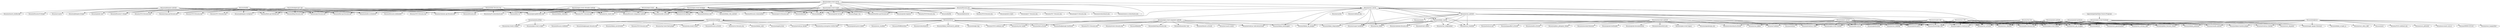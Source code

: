 digraph G {
"fossasia/meilix" -> "fossasia/blog.fossasia.org"
"fossasia/meilix" -> "fossasia/phimpme-wordpress"
"fossasia/meilix" -> "fossasia/api.fossasia.net"
"fossasia/meilix" -> "fossasia/meilix-systemlock"
"fossasia/meilix" -> "fossasia/2010.fossasia.org"
"fossasia/meilix" -> "fossasia/2014.fossasia.org"
"fossasia/meilix" -> "fossasia/fossasia11-drupal"
"fossasia/meilix" -> "fossasia/pslab-case"
"fossasia/meilix" -> "fossasia/common.api.fossasia.net"
"fossasia/meilix" -> "fossasia/feed.api.freifunk.net"
"fossasia/meilix" -> "fossasia/feed.api.fossasia.net"
"fossasia/meilix" -> "fossasia/phimpme-drupal"
"fossasia/meilix" -> "fossasia/2015.fossasia.org"
"fossasia/meilix" -> "fossasia/perspektive89.com"
"fossasia/meilix" -> "fossasia/cmap.api.fossasia.net"
"fossasia/neurolab-android" -> "fossasia/techcul.org"
"fossasia/neurolab-android" -> "fossasia/jugaadfest-artwork"
"fossasia/neurolab-android" -> "fossasia/meilix-artwork"
"fossasia/neurolab-android" -> "fossasia/sphinx_phimpme_theme"
"fossasia/neurolab-android" -> "fossasia/neurolab-firmware"
"fossasia/neurolab-android" -> "fossasia/pslab-bootloader"
"fossasia/neurolab-android" -> "fossasia/pslab-documentation"
"fossasia/neurolab-android" -> "fossasia/susi_gassistantbot"
"fossasia/neurolab-android" -> "fossasia/susi_cortana_skill"
"fossasia/neurolab-android" -> "fossasia/sciencetech.asia"
"fossasia/neurolab-android" -> "fossasia/sphinx_fossasia_theme"
"fossasia/neurolab-android" -> "fossasia/open-event-legacy"
"fossasia/neurolab-android" -> "fossasia/loklak_publisher"
"fossasia/neurolab-android" -> "fossasia/loklak-timeline-plugin"
"fossasia/neurolab-android" -> "fossasia/opendesign.asia"
"fossasia/labs.fossasia.org" -> "fossasia/2011.fossasia.org"
"fossasia/labs.fossasia.org" -> "fossasia/fossasia.net"
"fossasia/labs.fossasia.org" -> "fossasia/fossasia-nodemailer"
"fossasia/labs.fossasia.org" -> "fossasia/gci14.fossasia.org"
"fossasia/labs.fossasia.org" -> "fossasia/foss.vn"
"fossasia/labs.fossasia.org" -> "fossasia/perspektive89.com"
"fossasia/labs.fossasia.org" -> "fossasia/2023.fossasia.org"
"fossasia/labs.fossasia.org" -> "fossasia/yaydoc-artwork"
"fossasia/labs.fossasia.org" -> "fossasia/feed.api.fossasia.net"
"fossasia/labs.fossasia.org" -> "fossasia/blog.fossasia.org"
"fossasia/labs.fossasia.org" -> "fossasia/sg18.sciencehack.asia"
"fossasia/labs.fossasia.org" -> "fossasia/susi_smart_box"
"fossasia/labs.fossasia.org" -> "fossasia/common.api.fossasia.net"
"fossasia/labs.fossasia.org" -> "fossasia/feed.api.freifunk.net"
"fossasia/labs.fossasia.org" -> "fossasia/fossasia-communities"
"fossasia/badgemagic-app" -> "fossasia/blog.fossasia.org"
"fossasia/badgemagic-app" -> "fossasia/api.fossasia.net"
"fossasia/badgemagic-app" -> "fossasia/phimpme-wordpress"
"fossasia/badgemagic-app" -> "fossasia/2014.fossasia.org"
"fossasia/badgemagic-app" -> "fossasia/2010.fossasia.org"
"fossasia/badgemagic-app" -> "fossasia/2015.fossasia.org"
"fossasia/badgemagic-app" -> "fossasia/common.api.fossasia.net"
"fossasia/badgemagic-app" -> "fossasia/feed.api.fossasia.net"
"fossasia/badgemagic-app" -> "fossasia/yaydoc-artwork"
"fossasia/badgemagic-app" -> "fossasia/feed.api.freifunk.net"
"fossasia/badgemagic-app" -> "fossasia/cmap.api.fossasia.net"
"fossasia/badgemagic-app" -> "fossasia/susi_smart_box"
"fossasia/badgemagic-app" -> "fossasia/perspektive89.com"
"fossasia/badgemagic-app" -> "fossasia/meilix-systemlock"
"fossasia/badgemagic-app" -> "fossasia/fossasia11-drupal"
"fossasia/open-event" -> "fossasia/circle-knitting"
"fossasia/open-event" -> "fossasia/yaydoc-artwork"
"fossasia/open-event" -> "fossasia/knitpat"
"fossasia/open-event" -> "fossasia/knitweb"
"fossasia/open-event" -> "fossasia/susi_smart_box"
"fossasia/open-event" -> "fossasia/hotelxoai.com"
"fossasia/open-event" -> "fossasia/timeline.api.fossasia.net"
"fossasia/open-event" -> "fossasia/fossasia-companion-android"
"fossasia/open-event" -> "fossasia/pslab-expeyes"
"fossasia/open-event" -> "fossasia/feed.api.fossasia.net"
"fossasia/open-event" -> "fossasia/common.api.fossasia.net"
"fossasia/open-event" -> "fossasia/perspektive89.com"
"fossasia/open-event" -> "fossasia/2011.fossasia.org"
"fossasia/open-event" -> "fossasia/api.fossasia.net"
"fossasia/open-event" -> "fossasia/cmap.api.fossasia.net"
"fossasia/open-event-server" -> "fossasia/open-event-wsgen"
"fossasia/open-event-server" -> "fossasia/susi_server"
"fossasia/open-event-server" -> "fossasia/loklak_search"
"fossasia/open-event-server" -> "fossasia/flappy-svg"
"fossasia/open-event-server" -> "fossasia/knitpat"
"fossasia/open-event-server" -> "fossasia/pslab-desktop"
"fossasia/open-event-server" -> "fossasia/knitweb"
"fossasia/open-event-server" -> "fossasia/pslab-expeyes"
"fossasia/open-event-server" -> "fossasia/open-event-droidgen"
"fossasia/open-event-server" -> "fossasia/yaydoc-artwork"
"fossasia/open-event-server" -> "fossasia/meilix-systemlock"
"fossasia/open-event-server" -> "fossasia/knitlib"
"fossasia/open-event-server" -> "fossasia/perspektive89.com"
"fossasia/open-event-server" -> "fossasia/open-event"
"fossasia/open-event-server" -> "fossasia/timeline.api.fossasia.net"
"fossasia/open-event-wsgen" -> "fossasia/flappy-svg"
"fossasia/open-event-wsgen" -> "fossasia/knitpat"
"fossasia/open-event-wsgen" -> "fossasia/knitweb"
"fossasia/open-event-wsgen" -> "fossasia/pslab-expeyes"
"fossasia/open-event-wsgen" -> "fossasia/yaydoc-artwork"
"fossasia/open-event-wsgen" -> "fossasia/timeline.api.fossasia.net"
"fossasia/open-event-wsgen" -> "fossasia/circle-knitting"
"fossasia/open-event-wsgen" -> "fossasia/knitlib"
"fossasia/open-event-wsgen" -> "fossasia/perspektive89.com"
"fossasia/open-event-wsgen" -> "fossasia/pslab-test-jig"
"fossasia/open-event-wsgen" -> "fossasia/meilix-systemlock"
"fossasia/open-event-wsgen" -> "fossasia/hotelxoai.com"
"fossasia/open-event-wsgen" -> "fossasia/2018.fossasia.org"
"fossasia/open-event-wsgen" -> "fossasia/susi_smart_box"
"fossasia/open-event-wsgen" -> "fossasia/knitserver"
"fossasia/open-event-attendee-android" -> "fossasia/circle-knitting"
"fossasia/open-event-attendee-android" -> "fossasia/yaydoc-artwork"
"fossasia/open-event-attendee-android" -> "fossasia/susi_smart_box"
"fossasia/open-event-attendee-android" -> "fossasia/perspektive89.com"
"fossasia/open-event-attendee-android" -> "fossasia/fossasia-companion-android"
"fossasia/open-event-attendee-android" -> "fossasia/hotelxoai.com"
"fossasia/open-event-attendee-android" -> "fossasia/2011.fossasia.org"
"fossasia/open-event-attendee-android" -> "fossasia/knitpat"
"fossasia/open-event-attendee-android" -> "fossasia/feed.api.freifunk.net"
"fossasia/open-event-attendee-android" -> "fossasia/blog.fossasia.org"
"fossasia/open-event-attendee-android" -> "fossasia/loklak_webclient"
"fossasia/open-event-attendee-android" -> "fossasia/sg18.sciencehack.asia"
"fossasia/open-event-attendee-android" -> "fossasia/foss.vn"
"fossasia/open-event-attendee-android" -> "fossasia/pslab-test-jig"
"fossasia/open-event-attendee-android" -> "fossasia/common.api.fossasia.net"
"fossasia/open-event-droidgen" -> "fossasia/knitpat"
"fossasia/open-event-droidgen" -> "fossasia/knitweb"
"fossasia/open-event-droidgen" -> "fossasia/yaydoc-artwork"
"fossasia/open-event-droidgen" -> "fossasia/circle-knitting"
"fossasia/open-event-droidgen" -> "fossasia/flappy-svg"
"fossasia/open-event-droidgen" -> "fossasia/meilix-systemlock"
"fossasia/open-event-droidgen" -> "fossasia/perspektive89.com"
"fossasia/open-event-droidgen" -> "fossasia/pslab-expeyes"
"fossasia/open-event-droidgen" -> "fossasia/feed.api.fossasia.net"
"fossasia/open-event-droidgen" -> "fossasia/fossasia-companion-android"
"fossasia/open-event-droidgen" -> "fossasia/timeline.api.fossasia.net"
"fossasia/open-event-droidgen" -> "fossasia/loklak_wok_android"
"fossasia/open-event-droidgen" -> "fossasia/2011.fossasia.org"
"fossasia/open-event-droidgen" -> "fossasia/hotelxoai.com"
"fossasia/open-event-droidgen" -> "fossasia/api.fossasia.net"
"fossasia/fossasia.org" -> "fossasia/2016.fossasia.org"
"fossasia/fossasia.org" -> "fossasia/pslab-scripts"
"fossasia/fossasia.org" -> "fossasia/gci17.fossasia.org"
"fossasia/fossasia.org" -> "fossasia/2017.fossasia.org"
"fossasia/fossasia.org" -> "fossasia/pslab-test-jig"
"fossasia/fossasia.org" -> "fossasia/knitserver"
"fossasia/fossasia.org" -> "fossasia/fossasia-communities"
"fossasia/fossasia.org" -> "fossasia/timeline.api.fossasia.net"
"fossasia/fossasia.org" -> "fossasia/gci14.fossasia.org"
"fossasia/fossasia.org" -> "fossasia/gci15.fossasia.org"
"fossasia/fossasia.org" -> "fossasia/pslab-expeyes"
"fossasia/fossasia.org" -> "fossasia/yaydoc-artwork"
"fossasia/fossasia.org" -> "fossasia/sciencehack.asia"
"fossasia/fossasia.org" -> "fossasia/unesco.sciencehack.asia"
"fossasia/fossasia.org" -> "fossasia/knitpat"
"tapaswenipathak/Open-Source-Programs" -> "fossasia/open-event-frontend" ["e"=1]
"fossasia/phimpme-android" -> "fossasia/phimpme-drupal"
"fossasia/phimpme-android" -> "fossasia/meilix-systemlock"
"fossasia/phimpme-android" -> "fossasia/pslab-case"
"fossasia/phimpme-android" -> "fossasia/x-mario"
"fossasia/phimpme-android" -> "fossasia/xmario_buildscript"
"fossasia/phimpme-android" -> "fossasia/fossasia11-drupal"
"fossasia/phimpme-android" -> "fossasia/blog.fossasia.org"
"fossasia/phimpme-android" -> "fossasia/cmap.api.fossasia.net"
"fossasia/phimpme-android" -> "fossasia/api.fossasia.net"
"fossasia/phimpme-android" -> "fossasia/fossasia10-drupal"
"fossasia/phimpme-android" -> "fossasia/2011.fossasia.org"
"fossasia/phimpme-android" -> "fossasia/feed.api.freifunk.net"
"fossasia/phimpme-android" -> "fossasia/feed.api.fossasia.net"
"fossasia/phimpme-android" -> "fossasia/2014.fossasia.org"
"fossasia/phimpme-android" -> "fossasia/perspektive89.com"
"fossasia/pslab-python" -> "fossasia/wp-recent-tweet"
"fossasia/pslab-python" -> "fossasia/wp-tweets-widget"
"fossasia/pslab-python" -> "fossasia/open-event-scripts"
"fossasia/pslab-desktop" -> "fossasia/wp-recent-tweet"
"fossasia/pslab-desktop" -> "fossasia/open-event-scripts"
"fossasia/pslab-desktop" -> "fossasia/wp-tweet-feed-plugin"
"fossasia/pslab-desktop" -> "fossasia/pslab-grove-shield"
"fossasia/pslab-desktop" -> "fossasia/wp-tweets-widget"
"fossasia/pslab-desktop" -> "fossasia/fossasia-artwork"
"fossasia/pslab-desktop" -> "fossasia/coc.fossasia.org"
"fossasia/pslab-desktop" -> "fossasia/eventyay-docker"
"fossasia/pslab-desktop" -> "fossasia/wp-accesspress-twitter-feed"
"fossasia/pslab-desktop" -> "fossasia/loklak_walls"
"fossasia/pslab-desktop" -> "fossasia/engelsystem"
"fossasia/pslab-desktop" -> "fossasia/fossasia-webfeeds"
"fossasia/pslab-desktop" -> "fossasia/badgemagic.fossasia.org"
"fossasia/pslab-desktop" -> "fossasia/loklak_movietweets"
"fossasia/pslab-desktop" -> "fossasia/2020.fossasia.org"
"fossasia/open-event-organizer-android" -> "fossasia/lxlauncher-vala"
"fossasia/open-event-organizer-android" -> "fossasia/x-mario-center"
"fossasia/open-event-organizer-android" -> "fossasia/2013.fossasia.org"
"fossasia/open-event-organizer-android" -> "fossasia/events.fossasia.org"
"fossasia/open-event-organizer-android" -> "fossasia/KikiAuth"
"fossasia/open-event-organizer-android" -> "fossasia/knitting.fossasia.org"
"fossasia/open-event-organizer-android" -> "fossasia/lxde-artwork"
"fossasia/open-event-organizer-android" -> "fossasia/loklak_heatmapper"
"fossasia/open-event-organizer-android" -> "fossasia/eventyay-talk-downstream"
"fossasia/open-event-organizer-android" -> "fossasia/loklak_telegrambot"
"fossasia/open-event-organizer-android" -> "fossasia/2018.codeheat.org"
"fossasia/open-event-organizer-android" -> "fossasia/lubuntu-artwork"
"fossasia/open-event-organizer-android" -> "fossasia/wp-dev-buddy"
"fossasia/open-event-organizer-android" -> "fossasia/dev.susi.ai"
"fossasia/open-event-organizer-android" -> "fossasia/badgemagic-hardware"
"fossasia/susi_server" -> "fossasia/loklak_search"
"fossasia/susi_server" -> "fossasia/susi_android"
"fossasia/susi_server" -> "fossasia/susper-backbone"
"fossasia/susi_server" -> "fossasia/loklak_telegrambot"
"fossasia/susi_server" -> "fossasia/pslab-desktop"
"fossasia/susi_server" -> "fossasia/yaydoc"
"fossasia/susi_server" -> "fossasia/susi_fbbot"
"fossasia/susi_server" -> "fossasia/loklak_heatmapper"
"fossasia/susi_server" -> "fossasia/Codeheat"
"fossasia/susi_server" -> "fossasia/green-park-2"
"fossasia/susi_server" -> "fossasia/susi_tweetbot"
"fossasia/susi_server" -> "fossasia/codeheat.org"
"fossasia/susi_server" -> "fossasia/loklak_wp_plugins"
"fossasia/susi_server" -> "fossasia/susi_artwork"
"fossasia/susi_server" -> "fossasia/lxde-artwork"
"fossasia/loklak_search" -> "fossasia/susper-backbone"
"fossasia/loklak_search" -> "fossasia/susi_fbbot"
"fossasia/loklak_search" -> "fossasia/susi_telegrambot"
"fossasia/loklak_search" -> "fossasia/loklak_telegrambot"
"fossasia/loklak_search" -> "fossasia/Codeheat"
"fossasia/loklak_search" -> "fossasia/green-park-2"
"fossasia/loklak_search" -> "fossasia/dev.susi.ai"
"fossasia/loklak_search" -> "fossasia/calendar.fossasia.org"
"fossasia/loklak_search" -> "fossasia/susi_tweetbot"
"fossasia/loklak_search" -> "fossasia/eventyay-talk-downstream"
"fossasia/loklak_search" -> "fossasia/open-event-checkin"
"fossasia/loklak_search" -> "fossasia/event-collect"
"fossasia/loklak_search" -> "fossasia/loklak_wp_plugins"
"fossasia/loklak_search" -> "fossasia/eventyay-video"
"fossasia/loklak_search" -> "fossasia/fossbridge.com"
"fossasia/susi_android" -> "fossasia/susi_server"
"fossasia/susi_android" -> "fossasia/loklak_search"
"fossasia/susi_android" -> "fossasia/calendar.fossasia.org"
"fossasia/susi_android" -> "fossasia/susi_artwork"
"fossasia/susi_android" -> "fossasia/susper-backbone"
"fossasia/susi_android" -> "fossasia/sciencehack-artwork"
"fossasia/susi_android" -> "fossasia/susi_kikbot"
"fossasia/susi_android" -> "fossasia/susi_telegrambot"
"fossasia/susi_android" -> "fossasia/susi_tweetbot"
"fossasia/susi_android" -> "fossasia/Codeheat"
"fossasia/susi_android" -> "fossasia/susi_fbbot"
"fossasia/susi_android" -> "fossasia/dev.susi.ai"
"fossasia/susi_android" -> "fossasia/searss"
"fossasia/susi_android" -> "fossasia/fossbridge.com"
"fossasia/susi_android" -> "fossasia/green-park-2"
"fossasia/susi.ai" -> "fossasia/susi_slackbot"
"fossasia/susi.ai" -> "fossasia/wp-dev-buddy"
"fossasia/susi.ai" -> "fossasia/AYABInterface"
"fossasia/susi.ai" -> "fossasia/sciencehack.in"
"fossasia/susi.ai" -> "fossasia/loklak_tweetsearch_android"
"fossasia/susi.ai" -> "fossasia/2018.codeheat.org"
"fossasia/susi.ai" -> "fossasia/badgemagic-hardware"
"fossasia/susi.ai" -> "fossasia/loklak_wp_plugins"
"fossasia/susi.ai" -> "fossasia/eventyay-talk-downstream"
"fossasia/susi.ai" -> "fossasia/wp-accesspress-twitter-feed"
"fossasia/susi.ai" -> "fossasia/eventyay-docker"
"fossasia/susi.ai" -> "fossasia/lxde-artwork"
"fossasia/susi.ai" -> "fossasia/pslab-grove-shield"
"fossasia/susi.ai" -> "fossasia/wp-recent-tweet"
"fossasia/susi.ai" -> "fossasia/badge-tmp"
"fossasia/query-server" -> "fossasia/green-park-2"
"fossasia/query-server" -> "fossasia/Codeheat"
"fossasia/query-server" -> "fossasia/dev.susi.ai"
"fossasia/query-server" -> "fossasia/eventyay-video"
"fossasia/query-server" -> "fossasia/tofsims"
"fossasia/query-server" -> "fossasia/fossbridge.com"
"fossasia/query-server" -> "fossasia/susi_artwork"
"fossasia/query-server" -> "fossasia/open-event-checkin"
"fossasia/query-server" -> "fossasia/jobs.fossasia.org"
"fossasia/query-server" -> "fossasia/susi_tweetbot"
"fossasia/query-server" -> "fossasia/susi_api_wrapper"
"fossasia/query-server" -> "fossasia/susi_desktop"
"fossasia/query-server" -> "fossasia/sciencehack-artwork"
"fossasia/query-server" -> "fossasia/susi_viberbot"
"fossasia/query-server" -> "fossasia/susi_kikbot"
"fossasia/susper.com" -> "fossasia/green-park-2"
"fossasia/susper.com" -> "fossasia/jobs.fossasia.org"
"fossasia/susper.com" -> "fossasia/geolocation"
"fossasia/susper.com" -> "fossasia/support.eventyay.com"
"fossasia/susper.com" -> "fossasia/susi_desktop"
"fossasia/susper.com" -> "fossasia/fossbridge.com"
"fossasia/susper.com" -> "fossasia/asksusi"
"fossasia/susper.com" -> "fossasia/dev.susi.ai"
"fossasia/susper.com" -> "fossasia/susi_viberbot"
"fossasia/susper.com" -> "fossasia/susi_artwork"
"fossasia/susper.com" -> "fossasia/open-event-checkin"
"fossasia/susper.com" -> "fossasia/open-event-theme"
"fossasia/susper.com" -> "fossasia/Codeheat"
"fossasia/susper.com" -> "fossasia/eventyay-video"
"fossasia/susper.com" -> "fossasia/connfa-android"
"fossasia/star-me" -> "fossasia/jobs.fossasia.org"
"fossasia/star-me" -> "fossasia/green-park-2"
"fossasia/star-me" -> "fossasia/dev.susi.ai"
"fossasia/star-me" -> "fossasia/susi_viberbot"
"fossasia/star-me" -> "fossasia/susi_api_wrapper"
"fossasia/star-me" -> "fossasia/sphinx_fossasia_theme"
"fossasia/star-me" -> "fossasia/asksusi"
"fossasia/star-me" -> "fossasia/open-event-theme"
"fossasia/star-me" -> "fossasia/susi_cortana_skill"
"fossasia/star-me" -> "fossasia/fossbridge.com"
"fossasia/star-me" -> "fossasia/open-event-checkin"
"fossasia/star-me" -> "fossasia/loklak_publisher"
"fossasia/star-me" -> "fossasia/susi_artwork"
"fossasia/star-me" -> "fossasia/eventyay-video"
"fossasia/star-me" -> "fossasia/connfa-android"
"fossasia/susi_iOS" -> "fossasia/green-park-2"
"fossasia/susi_iOS" -> "fossasia/susi_viberbot"
"fossasia/susi_iOS" -> "fossasia/jobs.fossasia.org"
"fossasia/susi_iOS" -> "fossasia/susi_api_wrapper"
"fossasia/susi_iOS" -> "fossasia/fossbridge.com"
"fossasia/susi_iOS" -> "fossasia/asksusi"
"fossasia/susi_iOS" -> "fossasia/susi_artwork"
"fossasia/susi_iOS" -> "fossasia/dev.susi.ai"
"fossasia/susi_iOS" -> "fossasia/open-event-checkin"
"fossasia/susi_iOS" -> "fossasia/geolocation"
"fossasia/susi_iOS" -> "fossasia/open-event-theme"
"fossasia/susi_iOS" -> "fossasia/support.eventyay.com"
"fossasia/susi_iOS" -> "fossasia/susi_desktop"
"fossasia/susi_iOS" -> "fossasia/eventyay-video"
"fossasia/susi_iOS" -> "fossasia/susi_cortana_skill"
"fossasia/pslab-hardware" -> "fossasia/jobs.fossasia.org"
"fossasia/pslab-hardware" -> "fossasia/green-park-2"
"fossasia/pslab-hardware" -> "fossasia/susi_viberbot"
"fossasia/pslab-hardware" -> "fossasia/dev.susi.ai"
"fossasia/pslab-hardware" -> "fossasia/fossbridge.com"
"fossasia/pslab-hardware" -> "fossasia/asksusi"
"fossasia/pslab-hardware" -> "fossasia/open-event-theme"
"fossasia/pslab-hardware" -> "fossasia/connfa-android"
"fossasia/pslab-hardware" -> "fossasia/susi_api_wrapper"
"fossasia/pslab-hardware" -> "fossasia/sphinx_fossasia_theme"
"fossasia/pslab-hardware" -> "fossasia/loklak_publisher"
"fossasia/pslab-hardware" -> "fossasia/susi_cortana_skill"
"fossasia/pslab-hardware" -> "fossasia/susi_skypebot"
"fossasia/pslab-hardware" -> "fossasia/susi_artwork"
"fossasia/pslab-hardware" -> "fossasia/loklak-timeline-plugin"
"fossasia/pslab-android" -> "fossasia/jobs.fossasia.org"
"fossasia/pslab-android" -> "fossasia/susi_viberbot"
"fossasia/pslab-android" -> "fossasia/green-park-2"
"fossasia/pslab-android" -> "fossasia/dev.susi.ai"
"fossasia/pslab-android" -> "fossasia/susi_api_wrapper"
"fossasia/pslab-android" -> "fossasia/connfa-android"
"fossasia/pslab-android" -> "fossasia/susi_cortana_skill"
"fossasia/pslab-android" -> "fossasia/fossbridge.com"
"fossasia/pslab-android" -> "fossasia/asksusi"
"fossasia/pslab-android" -> "fossasia/susi_artwork"
"fossasia/pslab-android" -> "fossasia/susi_desktop"
"fossasia/pslab-android" -> "fossasia/sphinx_fossasia_theme"
"fossasia/pslab-android" -> "fossasia/magic-epaper-firmware"
"fossasia/pslab-android" -> "fossasia/eventyay-checkin"
"fossasia/pslab-android" -> "fossasia/loklak_publisher"
"fossasia/open-event-frontend" -> "fossasia/susi_viberbot"
"fossasia/open-event-frontend" -> "fossasia/jobs.fossasia.org"
"fossasia/open-event-frontend" -> "fossasia/open-event-theme"
"fossasia/open-event-frontend" -> "fossasia/susi_api_wrapper"
"fossasia/open-event-frontend" -> "fossasia/asksusi"
"fossasia/open-event-frontend" -> "fossasia/green-park-2"
"fossasia/open-event-frontend" -> "fossasia/fossbridge.com"
"fossasia/open-event-frontend" -> "fossasia/connfa-android"
"fossasia/open-event-frontend" -> "fossasia/support.eventyay.com"
"fossasia/open-event-frontend" -> "fossasia/sphinx_fossasia_theme"
"fossasia/open-event-frontend" -> "fossasia/loklak_scraper_js"
"fossasia/open-event-frontend" -> "fossasia/susi_skypebot"
"fossasia/open-event-frontend" -> "fossasia/loklak_publisher"
"fossasia/open-event-frontend" -> "fossasia/susi_cortana_skill"
"fossasia/open-event-frontend" -> "fossasia/magic-epaper-firmware"
"fossasia/badgeyay" -> "fossasia/susi_gitterbot"
"fossasia/badgeyay" -> "fossasia/magic-epaper-firmware"
"fossasia/badgeyay" -> "fossasia/loklak_publisher"
"fossasia/badgeyay" -> "fossasia/susi_cortana_skill"
"fossasia/badgeyay" -> "fossasia/accounts.susi.ai"
"fossasia/badgeyay" -> "fossasia/eventyay-checkin"
"fossasia/badgeyay" -> "fossasia/MMM-SUSI-AI"
"fossasia/badgeyay" -> "fossasia/sphinx_fossasia_theme"
"fossasia/badgeyay" -> "fossasia/susi_gassistantbot"
"fossasia/badgeyay" -> "fossasia/susi_hangoutbot"
"fossasia/badgeyay" -> "fossasia/susi_alexa_skill"
"fossasia/badgeyay" -> "fossasia/connfa-android"
"fossasia/badgeyay" -> "fossasia/loklak-timeline-plugin"
"fossasia/badgeyay" -> "fossasia/mew"
"fossasia/badgeyay" -> "fossasia/2016.codeheat.org"
"fossasia/meilix" ["l"="1.184,43.641"]
"fossasia/blog.fossasia.org" ["l"="1.149,43.578"]
"fossasia/phimpme-wordpress" ["l"="1.093,43.673"]
"fossasia/api.fossasia.net" ["l"="1.28,43.633"]
"fossasia/meilix-systemlock" ["l"="1.337,43.634"]
"fossasia/2010.fossasia.org" ["l"="1.101,43.608"]
"fossasia/2014.fossasia.org" ["l"="1.161,43.683"]
"fossasia/fossasia11-drupal" ["l"="1.137,43.652"]
"fossasia/pslab-case" ["l"="1.138,43.718"]
"fossasia/common.api.fossasia.net" ["l"="1.208,43.559"]
"fossasia/feed.api.freifunk.net" ["l"="1.188,43.589"]
"fossasia/feed.api.fossasia.net" ["l"="1.247,43.606"]
"fossasia/phimpme-drupal" ["l"="1.213,43.722"]
"fossasia/2015.fossasia.org" ["l"="1.066,43.635"]
"fossasia/perspektive89.com" ["l"="1.3,43.592"]
"fossasia/cmap.api.fossasia.net" ["l"="1.264,43.665"]
"fossasia/neurolab-android" ["l"="2.231,44.216"]
"fossasia/techcul.org" ["l"="2.242,44.32"]
"fossasia/jugaadfest-artwork" ["l"="2.354,44.187"]
"fossasia/meilix-artwork" ["l"="2.18,44.306"]
"fossasia/sphinx_phimpme_theme" ["l"="2.285,44.181"]
"fossasia/neurolab-firmware" ["l"="2.308,44.312"]
"fossasia/pslab-bootloader" ["l"="2.308,44.232"]
"fossasia/pslab-documentation" ["l"="2.35,44.277"]
"fossasia/susi_gassistantbot" ["l"="2.136,44.221"]
"fossasia/susi_cortana_skill" ["l"="2.111,44.077"]
"fossasia/sciencetech.asia" ["l"="2.203,44.262"]
"fossasia/sphinx_fossasia_theme" ["l"="2.084,44.103"]
"fossasia/open-event-legacy" ["l"="2.38,44.235"]
"fossasia/loklak_publisher" ["l"="2.126,44.106"]
"fossasia/loklak-timeline-plugin" ["l"="2.133,44.16"]
"fossasia/opendesign.asia" ["l"="2.271,44.271"]
"fossasia/labs.fossasia.org" ["l"="1.184,43.517"]
"fossasia/2011.fossasia.org" ["l"="1.261,43.572"]
"fossasia/fossasia.net" ["l"="1.035,43.477"]
"fossasia/fossasia-nodemailer" ["l"="1.076,43.438"]
"fossasia/gci14.fossasia.org" ["l"="1.225,43.402"]
"fossasia/foss.vn" ["l"="1.188,43.47"]
"fossasia/2023.fossasia.org" ["l"="1.04,43.525"]
"fossasia/yaydoc-artwork" ["l"="1.318,43.534"]
"fossasia/sg18.sciencehack.asia" ["l"="1.131,43.493"]
"fossasia/susi_smart_box" ["l"="1.27,43.543"]
"fossasia/fossasia-communities" ["l"="1.257,43.432"]
"fossasia/badgemagic-app" ["l"="1.205,43.616"]
"fossasia/open-event" ["l"="1.338,43.571"]
"fossasia/circle-knitting" ["l"="1.358,43.537"]
"fossasia/knitpat" ["l"="1.382,43.505"]
"fossasia/knitweb" ["l"="1.434,43.604"]
"fossasia/hotelxoai.com" ["l"="1.331,43.504"]
"fossasia/timeline.api.fossasia.net" ["l"="1.451,43.532"]
"fossasia/fossasia-companion-android" ["l"="1.359,43.602"]
"fossasia/pslab-expeyes" ["l"="1.429,43.503"]
"fossasia/open-event-server" ["l"="1.524,43.597"]
"fossasia/open-event-wsgen" ["l"="1.41,43.539"]
"fossasia/susi_server" ["l"="1.938,43.768"]
"fossasia/loklak_search" ["l"="1.973,43.815"]
"fossasia/flappy-svg" ["l"="1.473,43.579"]
"fossasia/pslab-desktop" ["l"="1.889,43.501"]
"fossasia/open-event-droidgen" ["l"="1.383,43.569"]
"fossasia/knitlib" ["l"="1.539,43.554"]
"fossasia/pslab-test-jig" ["l"="1.334,43.454"]
"fossasia/2018.fossasia.org" ["l"="1.544,43.497"]
"fossasia/knitserver" ["l"="1.42,43.434"]
"fossasia/open-event-attendee-android" ["l"="1.252,43.518"]
"fossasia/loklak_webclient" ["l"="1.152,43.425"]
"fossasia/loklak_wok_android" ["l"="1.485,43.478"]
"fossasia/fossasia.org" ["l"="1.354,43.4"]
"fossasia/2016.fossasia.org" ["l"="1.314,43.345"]
"fossasia/pslab-scripts" ["l"="1.432,43.306"]
"fossasia/gci17.fossasia.org" ["l"="1.361,43.288"]
"fossasia/2017.fossasia.org" ["l"="1.382,43.343"]
"fossasia/gci15.fossasia.org" ["l"="1.244,43.332"]
"fossasia/sciencehack.asia" ["l"="1.451,43.359"]
"fossasia/unesco.sciencehack.asia" ["l"="1.291,43.293"]
"tapaswenipathak/Open-Source-Programs" ["l"="29.46,-26.775", "c"=73]
"fossasia/open-event-frontend" ["l"="2.123,44.041"]
"fossasia/phimpme-android" ["l"="1.213,43.673"]
"fossasia/x-mario" ["l"="1.174,43.776"]
"fossasia/xmario_buildscript" ["l"="1.253,43.769"]
"fossasia/fossasia10-drupal" ["l"="1.089,43.755"]
"fossasia/pslab-python" ["l"="1.889,43.581"]
"fossasia/wp-recent-tweet" ["l"="1.967,43.563"]
"fossasia/wp-tweets-widget" ["l"="1.831,43.555"]
"fossasia/open-event-scripts" ["l"="1.889,43.541"]
"fossasia/wp-tweet-feed-plugin" ["l"="1.821,43.414"]
"fossasia/pslab-grove-shield" ["l"="2.031,43.544"]
"fossasia/fossasia-artwork" ["l"="1.783,43.456"]
"fossasia/coc.fossasia.org" ["l"="1.797,43.506"]
"fossasia/eventyay-docker" ["l"="1.996,43.516"]
"fossasia/wp-accesspress-twitter-feed" ["l"="2.048,43.496"]
"fossasia/loklak_walls" ["l"="1.85,43.463"]
"fossasia/engelsystem" ["l"="1.949,43.392"]
"fossasia/fossasia-webfeeds" ["l"="1.877,43.385"]
"fossasia/badgemagic.fossasia.org" ["l"="1.99,43.43"]
"fossasia/loklak_movietweets" ["l"="1.899,43.433"]
"fossasia/2020.fossasia.org" ["l"="1.945,43.465"]
"fossasia/open-event-organizer-android" ["l"="2.22,43.713"]
"fossasia/lxlauncher-vala" ["l"="2.374,43.724"]
"fossasia/x-mario-center" ["l"="2.316,43.64"]
"fossasia/2013.fossasia.org" ["l"="2.288,43.684"]
"fossasia/events.fossasia.org" ["l"="2.257,43.761"]
"fossasia/KikiAuth" ["l"="2.305,43.725"]
"fossasia/knitting.fossasia.org" ["l"="2.369,43.673"]
"fossasia/lxde-artwork" ["l"="2.078,43.674"]
"fossasia/loklak_heatmapper" ["l"="2.116,43.748"]
"fossasia/eventyay-talk-downstream" ["l"="2.118,43.7"]
"fossasia/loklak_telegrambot" ["l"="2.06,43.76"]
"fossasia/2018.codeheat.org" ["l"="2.164,43.637"]
"fossasia/lubuntu-artwork" ["l"="2.327,43.772"]
"fossasia/wp-dev-buddy" ["l"="2.223,43.61"]
"fossasia/dev.susi.ai" ["l"="2.075,43.914"]
"fossasia/badgemagic-hardware" ["l"="2.217,43.649"]
"fossasia/susi_android" ["l"="1.949,43.871"]
"fossasia/susper-backbone" ["l"="1.875,43.81"]
"fossasia/yaydoc" ["l"="1.878,43.714"]
"fossasia/susi_fbbot" ["l"="1.919,43.804"]
"fossasia/Codeheat" ["l"="2.006,43.859"]
"fossasia/green-park-2" ["l"="2.006,43.937"]
"fossasia/susi_tweetbot" ["l"="1.943,43.84"]
"fossasia/codeheat.org" ["l"="1.824,43.755"]
"fossasia/loklak_wp_plugins" ["l"="1.999,43.702"]
"fossasia/susi_artwork" ["l"="2.041,43.939"]
"fossasia/susi_telegrambot" ["l"="1.87,43.855"]
"fossasia/calendar.fossasia.org" ["l"="2.03,43.818"]
"fossasia/open-event-checkin" ["l"="2.105,43.898"]
"fossasia/event-collect" ["l"="1.994,43.755"]
"fossasia/eventyay-video" ["l"="2.061,43.888"]
"fossasia/fossbridge.com" ["l"="2.027,43.964"]
"fossasia/sciencehack-artwork" ["l"="1.902,43.908"]
"fossasia/susi_kikbot" ["l"="1.925,43.94"]
"fossasia/searss" ["l"="1.814,43.904"]
"fossasia/susi.ai" ["l"="2.116,43.582"]
"fossasia/susi_slackbot" ["l"="2.14,43.503"]
"fossasia/AYABInterface" ["l"="2.207,43.493"]
"fossasia/sciencehack.in" ["l"="2.065,43.598"]
"fossasia/loklak_tweetsearch_android" ["l"="2.248,43.541"]
"fossasia/badge-tmp" ["l"="2.18,43.546"]
"fossasia/query-server" ["l"="2.028,43.913"]
"fossasia/tofsims" ["l"="2.162,43.86"]
"fossasia/jobs.fossasia.org" ["l"="2.071,43.975"]
"fossasia/susi_api_wrapper" ["l"="2.112,43.992"]
"fossasia/susi_desktop" ["l"="2.139,43.932"]
"fossasia/susi_viberbot" ["l"="2.031,43.994"]
"fossasia/susper.com" ["l"="2.091,43.947"]
"fossasia/geolocation" ["l"="2.214,43.93"]
"fossasia/support.eventyay.com" ["l"="2.206,43.978"]
"fossasia/asksusi" ["l"="2.135,44.012"]
"fossasia/open-event-theme" ["l"="2.166,43.998"]
"fossasia/connfa-android" ["l"="2.048,44.059"]
"fossasia/star-me" ["l"="2.075,43.999"]
"fossasia/susi_iOS" ["l"="2.119,43.961"]
"fossasia/pslab-hardware" ["l"="2.086,44.027"]
"fossasia/susi_skypebot" ["l"="2.191,44.062"]
"fossasia/pslab-android" ["l"="2.047,44.025"]
"fossasia/magic-epaper-firmware" ["l"="2.028,44.105"]
"fossasia/eventyay-checkin" ["l"="1.967,44.116"]
"fossasia/loklak_scraper_js" ["l"="2.259,44.066"]
"fossasia/badgeyay" ["l"="2.03,44.176"]
"fossasia/susi_gitterbot" ["l"="1.957,44.191"]
"fossasia/accounts.susi.ai" ["l"="1.894,44.191"]
"fossasia/MMM-SUSI-AI" ["l"="1.915,44.243"]
"fossasia/susi_hangoutbot" ["l"="1.99,44.233"]
"fossasia/susi_alexa_skill" ["l"="2.038,44.276"]
"fossasia/mew" ["l"="1.967,44.281"]
"fossasia/2016.codeheat.org" ["l"="2.058,44.231"]
}